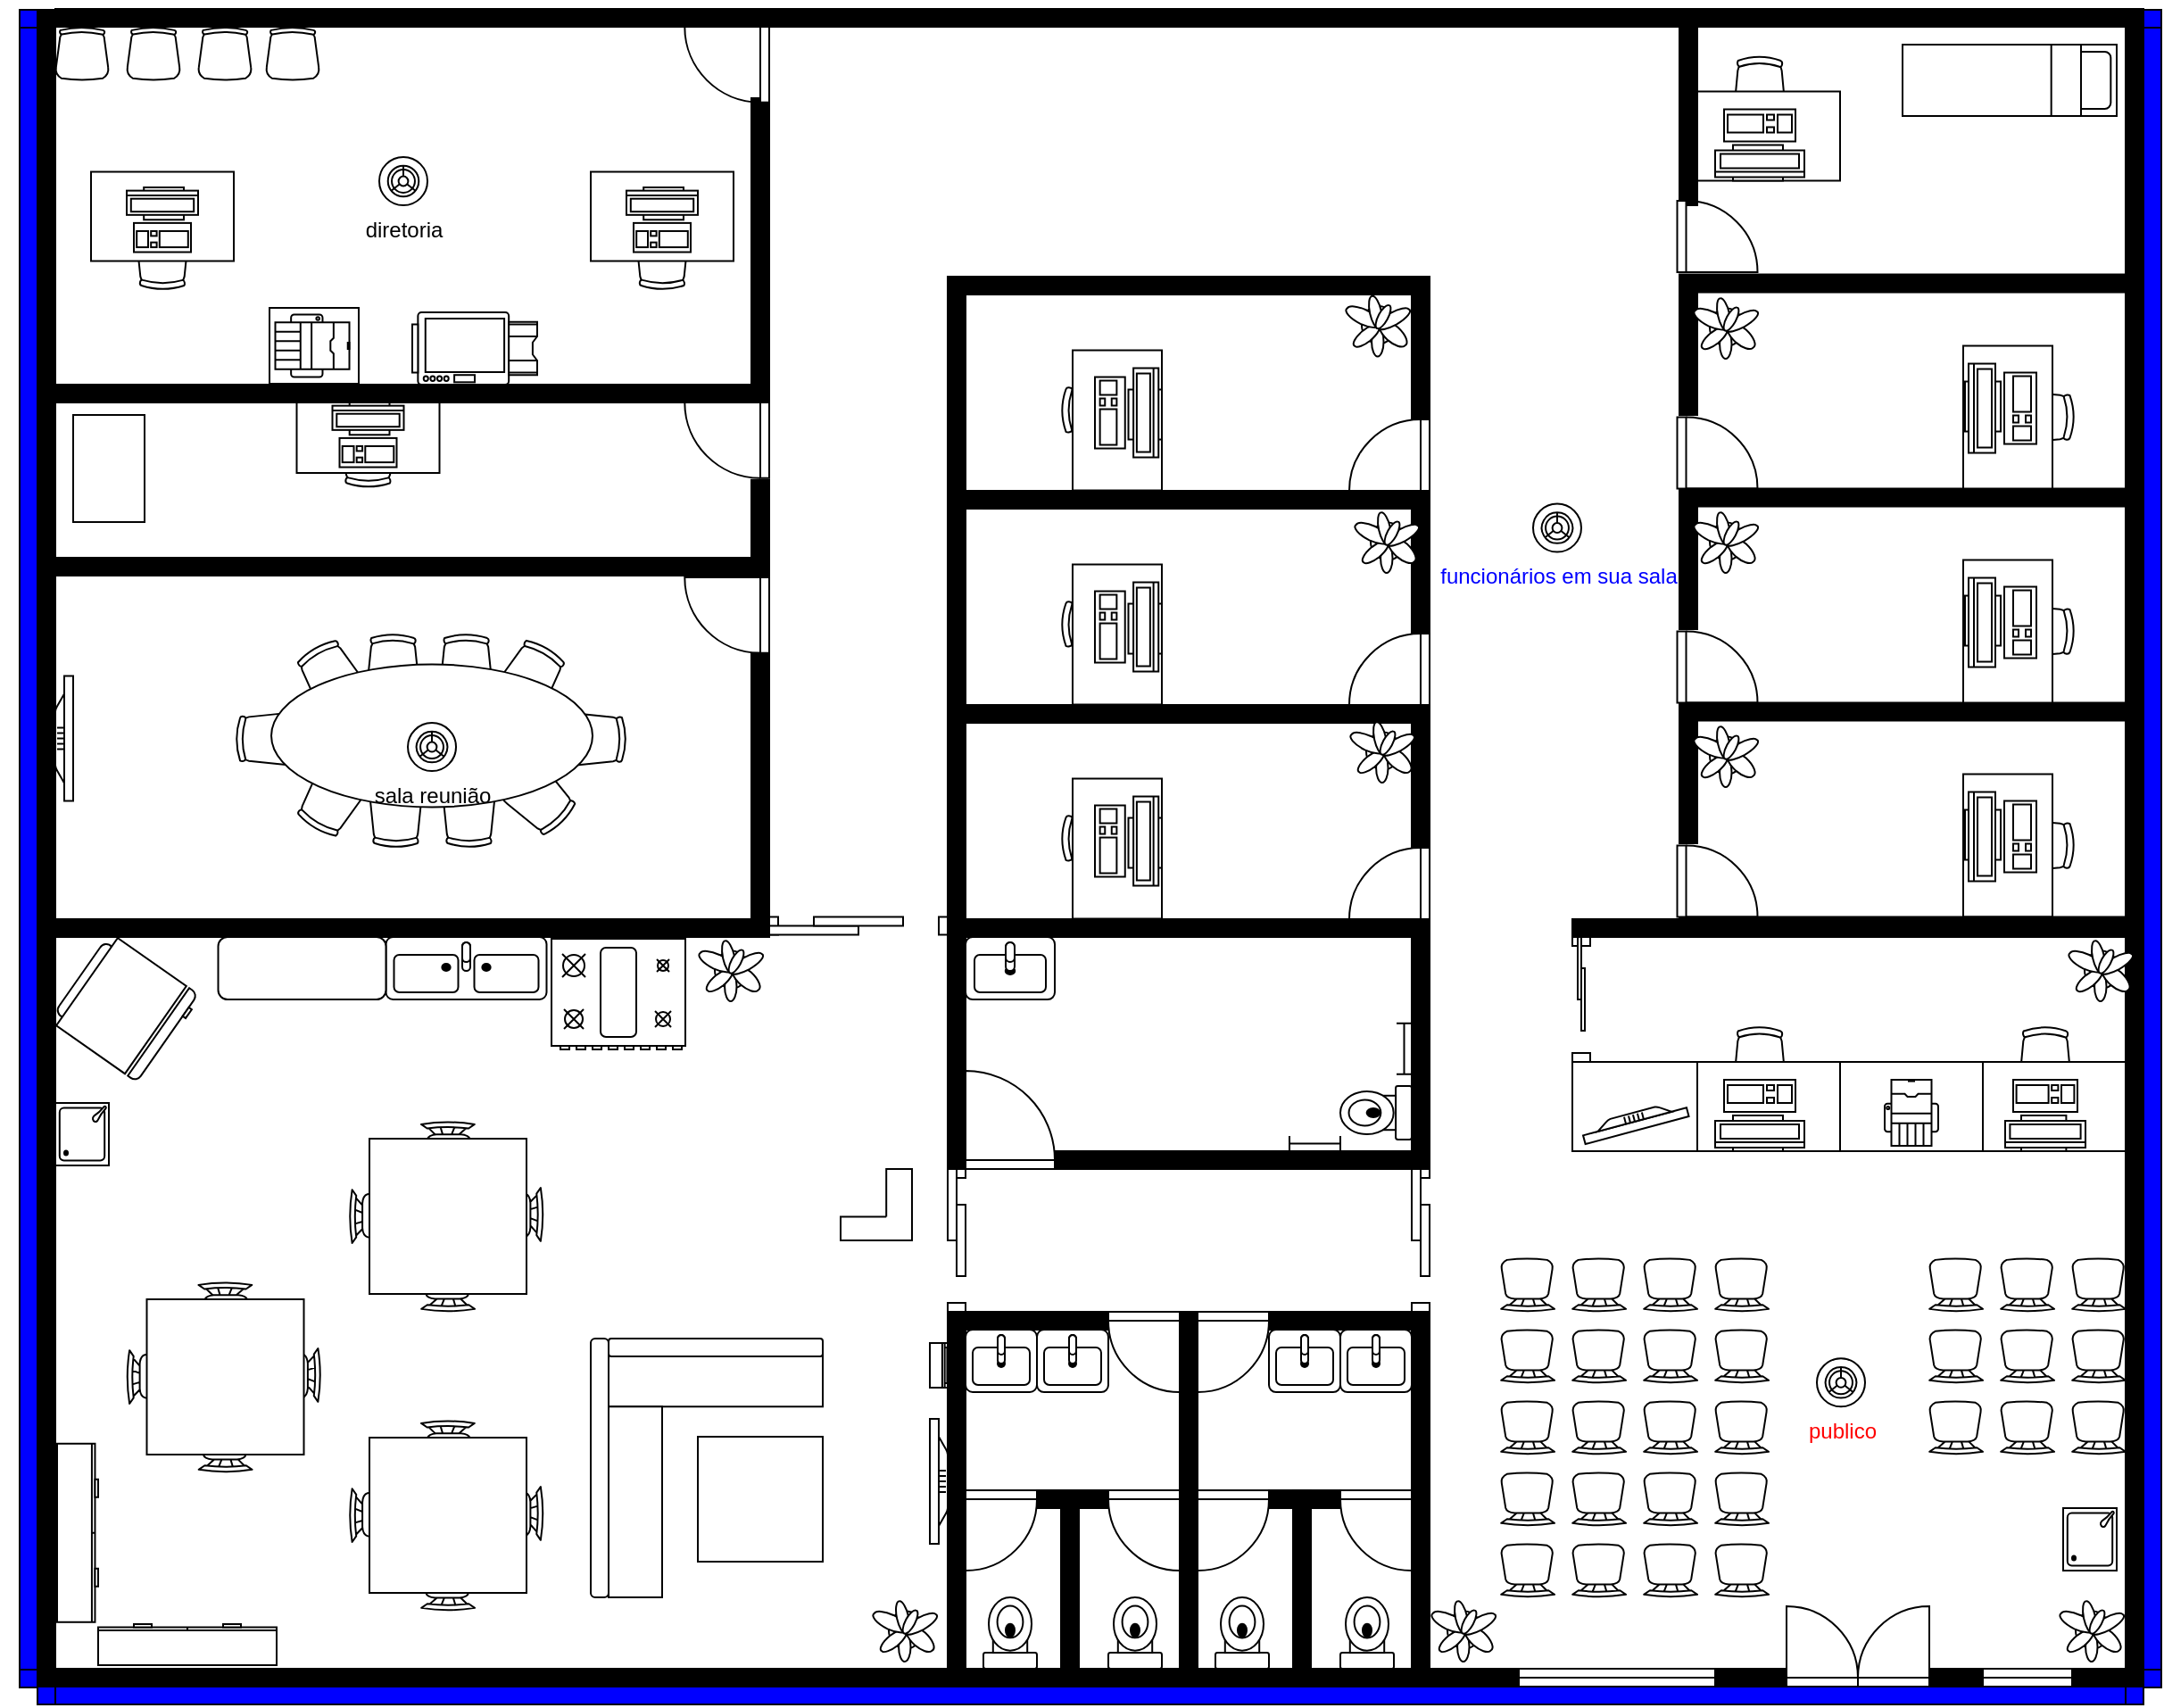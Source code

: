 <mxfile version="26.0.15">
  <diagram name="Página-1" id="Ntkk8Oz_kqFiKhKGawdp">
    <mxGraphModel dx="-123" dy="368" grid="1" gridSize="10" guides="1" tooltips="1" connect="1" arrows="1" fold="1" page="1" pageScale="1" pageWidth="827" pageHeight="1169" math="0" shadow="0">
      <root>
        <mxCell id="0" />
        <mxCell id="1" parent="0" />
        <mxCell id="1lwdbLDY7Z9zcLzLhgMA-1" value="" style="verticalLabelPosition=bottom;html=1;verticalAlign=top;align=center;shape=mxgraph.floorplan.doorDouble;aspect=fixed;direction=west;" vertex="1" parent="1">
          <mxGeometry x="2250" y="1087.51" width="80" height="42.5" as="geometry" />
        </mxCell>
        <mxCell id="1lwdbLDY7Z9zcLzLhgMA-2" value="" style="verticalLabelPosition=bottom;html=1;verticalAlign=top;align=center;shape=mxgraph.floorplan.chair;direction=west;" vertex="1" parent="1">
          <mxGeometry x="2130" y="1050" width="30" height="30" as="geometry" />
        </mxCell>
        <mxCell id="1lwdbLDY7Z9zcLzLhgMA-3" value="" style="verticalLabelPosition=bottom;html=1;verticalAlign=top;align=center;shape=mxgraph.floorplan.chair;direction=west;" vertex="1" parent="1">
          <mxGeometry x="2170" y="1050" width="30" height="30" as="geometry" />
        </mxCell>
        <mxCell id="1lwdbLDY7Z9zcLzLhgMA-4" value="" style="verticalLabelPosition=bottom;html=1;verticalAlign=top;align=center;shape=mxgraph.floorplan.chair;direction=west;" vertex="1" parent="1">
          <mxGeometry x="2210" y="1050" width="30" height="30" as="geometry" />
        </mxCell>
        <mxCell id="1lwdbLDY7Z9zcLzLhgMA-5" value="" style="verticalLabelPosition=bottom;html=1;verticalAlign=top;align=center;shape=mxgraph.floorplan.chair;direction=west;" vertex="1" parent="1">
          <mxGeometry x="2090" y="1050" width="30" height="30" as="geometry" />
        </mxCell>
        <mxCell id="1lwdbLDY7Z9zcLzLhgMA-6" value="" style="verticalLabelPosition=bottom;html=1;verticalAlign=top;align=center;shape=mxgraph.floorplan.chair;direction=west;" vertex="1" parent="1">
          <mxGeometry x="2130" y="1010" width="30" height="30" as="geometry" />
        </mxCell>
        <mxCell id="1lwdbLDY7Z9zcLzLhgMA-7" value="" style="verticalLabelPosition=bottom;html=1;verticalAlign=top;align=center;shape=mxgraph.floorplan.chair;direction=west;" vertex="1" parent="1">
          <mxGeometry x="2170" y="1010" width="30" height="30" as="geometry" />
        </mxCell>
        <mxCell id="1lwdbLDY7Z9zcLzLhgMA-8" value="" style="verticalLabelPosition=bottom;html=1;verticalAlign=top;align=center;shape=mxgraph.floorplan.chair;direction=west;" vertex="1" parent="1">
          <mxGeometry x="2210" y="1010" width="30" height="30" as="geometry" />
        </mxCell>
        <mxCell id="1lwdbLDY7Z9zcLzLhgMA-9" value="" style="verticalLabelPosition=bottom;html=1;verticalAlign=top;align=center;shape=mxgraph.floorplan.chair;direction=west;" vertex="1" parent="1">
          <mxGeometry x="2090" y="1010" width="30" height="30" as="geometry" />
        </mxCell>
        <mxCell id="1lwdbLDY7Z9zcLzLhgMA-10" value="" style="verticalLabelPosition=bottom;html=1;verticalAlign=top;align=center;shape=mxgraph.floorplan.chair;direction=west;" vertex="1" parent="1">
          <mxGeometry x="2130" y="970" width="30" height="30" as="geometry" />
        </mxCell>
        <mxCell id="1lwdbLDY7Z9zcLzLhgMA-11" value="" style="verticalLabelPosition=bottom;html=1;verticalAlign=top;align=center;shape=mxgraph.floorplan.chair;direction=west;" vertex="1" parent="1">
          <mxGeometry x="2170" y="970" width="30" height="30" as="geometry" />
        </mxCell>
        <mxCell id="1lwdbLDY7Z9zcLzLhgMA-12" value="" style="verticalLabelPosition=bottom;html=1;verticalAlign=top;align=center;shape=mxgraph.floorplan.chair;direction=west;" vertex="1" parent="1">
          <mxGeometry x="2210" y="970" width="30" height="30" as="geometry" />
        </mxCell>
        <mxCell id="1lwdbLDY7Z9zcLzLhgMA-13" value="" style="verticalLabelPosition=bottom;html=1;verticalAlign=top;align=center;shape=mxgraph.floorplan.chair;direction=west;" vertex="1" parent="1">
          <mxGeometry x="2090" y="970" width="30" height="30" as="geometry" />
        </mxCell>
        <mxCell id="1lwdbLDY7Z9zcLzLhgMA-14" value="" style="verticalLabelPosition=bottom;html=1;verticalAlign=top;align=center;shape=mxgraph.floorplan.chair;direction=west;" vertex="1" parent="1">
          <mxGeometry x="2130" y="930" width="30" height="30" as="geometry" />
        </mxCell>
        <mxCell id="1lwdbLDY7Z9zcLzLhgMA-15" value="" style="verticalLabelPosition=bottom;html=1;verticalAlign=top;align=center;shape=mxgraph.floorplan.chair;direction=west;" vertex="1" parent="1">
          <mxGeometry x="2170" y="930" width="30" height="30" as="geometry" />
        </mxCell>
        <mxCell id="1lwdbLDY7Z9zcLzLhgMA-16" value="" style="verticalLabelPosition=bottom;html=1;verticalAlign=top;align=center;shape=mxgraph.floorplan.chair;direction=west;" vertex="1" parent="1">
          <mxGeometry x="2210" y="930" width="30" height="30" as="geometry" />
        </mxCell>
        <mxCell id="1lwdbLDY7Z9zcLzLhgMA-17" value="" style="verticalLabelPosition=bottom;html=1;verticalAlign=top;align=center;shape=mxgraph.floorplan.chair;direction=west;" vertex="1" parent="1">
          <mxGeometry x="2090" y="930" width="30" height="30" as="geometry" />
        </mxCell>
        <mxCell id="1lwdbLDY7Z9zcLzLhgMA-18" value="" style="verticalLabelPosition=bottom;html=1;verticalAlign=top;align=center;shape=mxgraph.floorplan.chair;direction=west;" vertex="1" parent="1">
          <mxGeometry x="2330" y="970" width="30" height="30" as="geometry" />
        </mxCell>
        <mxCell id="1lwdbLDY7Z9zcLzLhgMA-19" value="" style="verticalLabelPosition=bottom;html=1;verticalAlign=top;align=center;shape=mxgraph.floorplan.chair;direction=west;" vertex="1" parent="1">
          <mxGeometry x="2370" y="970" width="30" height="30" as="geometry" />
        </mxCell>
        <mxCell id="1lwdbLDY7Z9zcLzLhgMA-20" value="" style="verticalLabelPosition=bottom;html=1;verticalAlign=top;align=center;shape=mxgraph.floorplan.chair;direction=west;" vertex="1" parent="1">
          <mxGeometry x="2410" y="970" width="30" height="30" as="geometry" />
        </mxCell>
        <mxCell id="1lwdbLDY7Z9zcLzLhgMA-21" value="" style="verticalLabelPosition=bottom;html=1;verticalAlign=top;align=center;shape=mxgraph.floorplan.chair;direction=west;" vertex="1" parent="1">
          <mxGeometry x="2330" y="930" width="30" height="30" as="geometry" />
        </mxCell>
        <mxCell id="1lwdbLDY7Z9zcLzLhgMA-22" value="" style="verticalLabelPosition=bottom;html=1;verticalAlign=top;align=center;shape=mxgraph.floorplan.chair;direction=west;" vertex="1" parent="1">
          <mxGeometry x="2370" y="930" width="30" height="30" as="geometry" />
        </mxCell>
        <mxCell id="1lwdbLDY7Z9zcLzLhgMA-23" value="" style="verticalLabelPosition=bottom;html=1;verticalAlign=top;align=center;shape=mxgraph.floorplan.chair;direction=west;" vertex="1" parent="1">
          <mxGeometry x="2410" y="930" width="30" height="30" as="geometry" />
        </mxCell>
        <mxCell id="1lwdbLDY7Z9zcLzLhgMA-24" value="" style="verticalLabelPosition=bottom;html=1;verticalAlign=top;align=center;shape=mxgraph.floorplan.office_chair;shadow=0;" vertex="1" parent="1">
          <mxGeometry x="2380" y="760" width="30" height="43" as="geometry" />
        </mxCell>
        <mxCell id="1lwdbLDY7Z9zcLzLhgMA-25" value="" style="shape=rect;shadow=0;html=1;" vertex="1" parent="1">
          <mxGeometry x="2360" y="780" width="80" height="50" as="geometry" />
        </mxCell>
        <mxCell id="1lwdbLDY7Z9zcLzLhgMA-26" value="" style="verticalLabelPosition=bottom;html=1;verticalAlign=top;align=center;shape=mxgraph.floorplan.workstation;shadow=0;flipV=1;" vertex="1" parent="1">
          <mxGeometry x="2372.5" y="790" width="45" height="40" as="geometry" />
        </mxCell>
        <mxCell id="1lwdbLDY7Z9zcLzLhgMA-27" value="" style="shape=rect;shadow=0;html=1;" vertex="1" parent="1">
          <mxGeometry x="2280" y="780" width="80" height="50" as="geometry" />
        </mxCell>
        <mxCell id="1lwdbLDY7Z9zcLzLhgMA-28" value="" style="verticalLabelPosition=bottom;html=1;verticalAlign=top;align=center;shape=mxgraph.floorplan.office_chair;shadow=0;" vertex="1" parent="1">
          <mxGeometry x="2220" y="760" width="30" height="43" as="geometry" />
        </mxCell>
        <mxCell id="1lwdbLDY7Z9zcLzLhgMA-29" value="" style="shape=rect;shadow=0;html=1;" vertex="1" parent="1">
          <mxGeometry x="2200" y="780" width="80" height="50" as="geometry" />
        </mxCell>
        <mxCell id="1lwdbLDY7Z9zcLzLhgMA-30" value="" style="verticalLabelPosition=bottom;html=1;verticalAlign=top;align=center;shape=mxgraph.floorplan.workstation;shadow=0;flipV=1;" vertex="1" parent="1">
          <mxGeometry x="2210" y="790" width="50" height="40" as="geometry" />
        </mxCell>
        <mxCell id="1lwdbLDY7Z9zcLzLhgMA-31" value="" style="shape=rect;shadow=0;html=1;" vertex="1" parent="1">
          <mxGeometry x="2130" y="780" width="70" height="50" as="geometry" />
        </mxCell>
        <mxCell id="1lwdbLDY7Z9zcLzLhgMA-32" value="" style="verticalLabelPosition=bottom;html=1;verticalAlign=top;align=center;shape=mxgraph.floorplan.doorSlidingGlass;dx=0.25;direction=south;" vertex="1" parent="1">
          <mxGeometry x="2130" y="710" width="10" height="70" as="geometry" />
        </mxCell>
        <mxCell id="1lwdbLDY7Z9zcLzLhgMA-33" value="" style="verticalLabelPosition=bottom;html=1;verticalAlign=top;align=center;shape=mxgraph.floorplan.wall;fillColor=strokeColor;direction=south;" vertex="1" parent="1">
          <mxGeometry x="2440" y="340" width="10" height="790" as="geometry" />
        </mxCell>
        <mxCell id="1lwdbLDY7Z9zcLzLhgMA-34" value="" style="verticalLabelPosition=bottom;html=1;verticalAlign=top;align=center;shape=mxgraph.floorplan.wall;fillColor=strokeColor;" vertex="1" parent="1">
          <mxGeometry x="2330" y="1120" width="30" height="10" as="geometry" />
        </mxCell>
        <mxCell id="1lwdbLDY7Z9zcLzLhgMA-35" value="" style="verticalLabelPosition=bottom;html=1;verticalAlign=top;align=center;shape=mxgraph.floorplan.wall;fillColor=strokeColor;" vertex="1" parent="1">
          <mxGeometry x="2130" y="700" width="315" height="10" as="geometry" />
        </mxCell>
        <mxCell id="1lwdbLDY7Z9zcLzLhgMA-36" value="" style="verticalLabelPosition=bottom;html=1;verticalAlign=top;align=center;shape=mxgraph.floorplan.wall;fillColor=strokeColor;direction=south;" vertex="1" parent="1">
          <mxGeometry x="2440" y="578.75" width="10" height="120" as="geometry" />
        </mxCell>
        <mxCell id="1lwdbLDY7Z9zcLzLhgMA-37" value="" style="verticalLabelPosition=bottom;html=1;verticalAlign=top;align=center;shape=mxgraph.floorplan.wall;fillColor=strokeColor;direction=west;" vertex="1" parent="1">
          <mxGeometry x="2040" y="1120" width="60" height="10" as="geometry" />
        </mxCell>
        <mxCell id="1lwdbLDY7Z9zcLzLhgMA-38" value="" style="verticalLabelPosition=bottom;html=1;verticalAlign=top;align=center;shape=mxgraph.floorplan.wall;fillColor=strokeColor;direction=north;" vertex="1" parent="1">
          <mxGeometry x="2040" y="920.01" width="10" height="200" as="geometry" />
        </mxCell>
        <mxCell id="1lwdbLDY7Z9zcLzLhgMA-39" value="" style="verticalLabelPosition=bottom;html=1;verticalAlign=top;align=center;shape=mxgraph.floorplan.doorBypass;dx=0.25;direction=south;" vertex="1" parent="1">
          <mxGeometry x="2040" y="840" width="10" height="80" as="geometry" />
        </mxCell>
        <mxCell id="1lwdbLDY7Z9zcLzLhgMA-40" value="" style="verticalLabelPosition=bottom;html=1;verticalAlign=top;align=center;shape=mxgraph.floorplan.wall;fillColor=strokeColor;" vertex="1" parent="1">
          <mxGeometry x="1960" y="920.01" width="80" height="10" as="geometry" />
        </mxCell>
        <mxCell id="1lwdbLDY7Z9zcLzLhgMA-41" value="" style="verticalLabelPosition=bottom;html=1;verticalAlign=top;align=center;shape=mxgraph.floorplan.toilet;direction=west;" vertex="1" parent="1">
          <mxGeometry x="2000" y="1080.01" width="30" height="40" as="geometry" />
        </mxCell>
        <mxCell id="1lwdbLDY7Z9zcLzLhgMA-42" value="" style="verticalLabelPosition=bottom;html=1;verticalAlign=top;align=center;shape=mxgraph.floorplan.toilet;direction=west;" vertex="1" parent="1">
          <mxGeometry x="1930" y="1080.01" width="30" height="40" as="geometry" />
        </mxCell>
        <mxCell id="1lwdbLDY7Z9zcLzLhgMA-43" value="" style="verticalLabelPosition=bottom;html=1;verticalAlign=top;align=center;shape=mxgraph.floorplan.wall;fillColor=strokeColor;direction=south;" vertex="1" parent="1">
          <mxGeometry x="1973.5" y="1020.01" width="10" height="100" as="geometry" />
        </mxCell>
        <mxCell id="1lwdbLDY7Z9zcLzLhgMA-44" value="" style="verticalLabelPosition=bottom;html=1;verticalAlign=top;align=center;shape=mxgraph.floorplan.doorRight;aspect=fixed;" vertex="1" parent="1">
          <mxGeometry x="2000" y="1020.01" width="40" height="42.51" as="geometry" />
        </mxCell>
        <mxCell id="1lwdbLDY7Z9zcLzLhgMA-45" value="" style="verticalLabelPosition=bottom;html=1;verticalAlign=top;align=center;shape=mxgraph.floorplan.doorLeft;aspect=fixed;" vertex="1" parent="1">
          <mxGeometry x="1920" y="1020.02" width="40" height="42.5" as="geometry" />
        </mxCell>
        <mxCell id="1lwdbLDY7Z9zcLzLhgMA-46" value="" style="verticalLabelPosition=bottom;html=1;verticalAlign=top;align=center;shape=mxgraph.floorplan.wall;fillColor=strokeColor;direction=south;" vertex="1" parent="1">
          <mxGeometry x="1910" y="920.01" width="10" height="200.01" as="geometry" />
        </mxCell>
        <mxCell id="1lwdbLDY7Z9zcLzLhgMA-47" value="" style="verticalLabelPosition=bottom;html=1;verticalAlign=top;align=center;shape=mxgraph.floorplan.sink_22;" vertex="1" parent="1">
          <mxGeometry x="1960" y="930.01" width="40" height="35" as="geometry" />
        </mxCell>
        <mxCell id="1lwdbLDY7Z9zcLzLhgMA-48" value="" style="verticalLabelPosition=bottom;html=1;verticalAlign=top;align=center;shape=mxgraph.floorplan.sink_22;" vertex="1" parent="1">
          <mxGeometry x="2000" y="930.01" width="40" height="35" as="geometry" />
        </mxCell>
        <mxCell id="1lwdbLDY7Z9zcLzLhgMA-49" value="" style="verticalLabelPosition=bottom;html=1;verticalAlign=top;align=center;shape=mxgraph.floorplan.doorLeft;aspect=fixed;" vertex="1" parent="1">
          <mxGeometry x="1920" y="920.01" width="40" height="42.5" as="geometry" />
        </mxCell>
        <mxCell id="1lwdbLDY7Z9zcLzLhgMA-50" value="" style="verticalLabelPosition=bottom;html=1;verticalAlign=top;align=center;shape=mxgraph.floorplan.wall;fillColor=strokeColor;" vertex="1" parent="1">
          <mxGeometry x="1960" y="1020.01" width="40" height="10" as="geometry" />
        </mxCell>
        <mxCell id="1lwdbLDY7Z9zcLzLhgMA-51" value="" style="verticalLabelPosition=bottom;html=1;verticalAlign=top;align=center;shape=mxgraph.floorplan.wall;fillColor=strokeColor;" vertex="1" parent="1">
          <mxGeometry x="1910" y="1120.01" width="130" height="10" as="geometry" />
        </mxCell>
        <mxCell id="1lwdbLDY7Z9zcLzLhgMA-52" value="" style="verticalLabelPosition=bottom;html=1;verticalAlign=top;align=center;shape=mxgraph.floorplan.toilet;direction=west;" vertex="1" parent="1">
          <mxGeometry x="1870" y="1080" width="30" height="40" as="geometry" />
        </mxCell>
        <mxCell id="1lwdbLDY7Z9zcLzLhgMA-53" value="" style="verticalLabelPosition=bottom;html=1;verticalAlign=top;align=center;shape=mxgraph.floorplan.toilet;direction=west;" vertex="1" parent="1">
          <mxGeometry x="1800" y="1080" width="30" height="40" as="geometry" />
        </mxCell>
        <mxCell id="1lwdbLDY7Z9zcLzLhgMA-54" value="" style="verticalLabelPosition=bottom;html=1;verticalAlign=top;align=center;shape=mxgraph.floorplan.wall;fillColor=strokeColor;direction=south;" vertex="1" parent="1">
          <mxGeometry x="1843.5" y="1020" width="10" height="100" as="geometry" />
        </mxCell>
        <mxCell id="1lwdbLDY7Z9zcLzLhgMA-55" value="" style="verticalLabelPosition=bottom;html=1;verticalAlign=top;align=center;shape=mxgraph.floorplan.doorRight;aspect=fixed;" vertex="1" parent="1">
          <mxGeometry x="1870" y="1020" width="40" height="42.51" as="geometry" />
        </mxCell>
        <mxCell id="1lwdbLDY7Z9zcLzLhgMA-56" value="" style="verticalLabelPosition=bottom;html=1;verticalAlign=top;align=center;shape=mxgraph.floorplan.doorLeft;aspect=fixed;" vertex="1" parent="1">
          <mxGeometry x="1790" y="1020.01" width="40" height="42.5" as="geometry" />
        </mxCell>
        <mxCell id="1lwdbLDY7Z9zcLzLhgMA-57" value="" style="verticalLabelPosition=bottom;html=1;verticalAlign=top;align=center;shape=mxgraph.floorplan.wall;fillColor=strokeColor;direction=south;" vertex="1" parent="1">
          <mxGeometry x="1780" y="920" width="10" height="200.01" as="geometry" />
        </mxCell>
        <mxCell id="1lwdbLDY7Z9zcLzLhgMA-58" value="" style="verticalLabelPosition=bottom;html=1;verticalAlign=top;align=center;shape=mxgraph.floorplan.sink_22;" vertex="1" parent="1">
          <mxGeometry x="1790" y="930" width="40" height="35" as="geometry" />
        </mxCell>
        <mxCell id="1lwdbLDY7Z9zcLzLhgMA-59" value="" style="verticalLabelPosition=bottom;html=1;verticalAlign=top;align=center;shape=mxgraph.floorplan.sink_22;" vertex="1" parent="1">
          <mxGeometry x="1830" y="930.01" width="40" height="35" as="geometry" />
        </mxCell>
        <mxCell id="1lwdbLDY7Z9zcLzLhgMA-60" value="" style="verticalLabelPosition=bottom;html=1;verticalAlign=top;align=center;shape=mxgraph.floorplan.wall;fillColor=strokeColor;" vertex="1" parent="1">
          <mxGeometry x="1830" y="1020" width="40" height="10" as="geometry" />
        </mxCell>
        <mxCell id="1lwdbLDY7Z9zcLzLhgMA-61" value="" style="verticalLabelPosition=bottom;html=1;verticalAlign=top;align=center;shape=mxgraph.floorplan.doorRight;aspect=fixed;" vertex="1" parent="1">
          <mxGeometry x="1870" y="920.01" width="40" height="42.51" as="geometry" />
        </mxCell>
        <mxCell id="1lwdbLDY7Z9zcLzLhgMA-62" value="" style="verticalLabelPosition=bottom;html=1;verticalAlign=top;align=center;shape=mxgraph.floorplan.wall;fillColor=strokeColor;" vertex="1" parent="1">
          <mxGeometry x="1790" y="920.01" width="80" height="10" as="geometry" />
        </mxCell>
        <mxCell id="1lwdbLDY7Z9zcLzLhgMA-63" value="" style="verticalLabelPosition=bottom;html=1;verticalAlign=top;align=center;shape=mxgraph.floorplan.wall;fillColor=strokeColor;" vertex="1" parent="1">
          <mxGeometry x="1280" y="1120" width="630" height="10" as="geometry" />
        </mxCell>
        <mxCell id="1lwdbLDY7Z9zcLzLhgMA-64" value="" style="verticalLabelPosition=bottom;html=1;verticalAlign=top;align=center;shape=mxgraph.floorplan.printer;direction=west;" vertex="1" parent="1">
          <mxGeometry x="2305" y="790" width="30" height="37" as="geometry" />
        </mxCell>
        <mxCell id="1lwdbLDY7Z9zcLzLhgMA-65" value="" style="verticalLabelPosition=bottom;html=1;verticalAlign=top;align=center;shape=mxgraph.floorplan.office_chair;shadow=0;rotation=90;" vertex="1" parent="1">
          <mxGeometry x="2375" y="637.25" width="30" height="43" as="geometry" />
        </mxCell>
        <mxCell id="1lwdbLDY7Z9zcLzLhgMA-66" value="" style="shape=rect;shadow=0;html=1;rotation=90;" vertex="1" parent="1">
          <mxGeometry x="2334" y="633.75" width="80" height="50" as="geometry" />
        </mxCell>
        <mxCell id="1lwdbLDY7Z9zcLzLhgMA-67" value="" style="verticalLabelPosition=bottom;html=1;verticalAlign=top;align=center;shape=mxgraph.floorplan.workstation;shadow=0;flipV=1;rotation=90;" vertex="1" parent="1">
          <mxGeometry x="2345" y="633.75" width="50" height="40" as="geometry" />
        </mxCell>
        <mxCell id="1lwdbLDY7Z9zcLzLhgMA-68" value="" style="verticalLabelPosition=bottom;html=1;verticalAlign=top;align=center;shape=mxgraph.floorplan.wall;fillColor=strokeColor;" vertex="1" parent="1">
          <mxGeometry x="2190" y="698.75" width="260" height="10" as="geometry" />
        </mxCell>
        <mxCell id="1lwdbLDY7Z9zcLzLhgMA-69" value="" style="verticalLabelPosition=bottom;html=1;verticalAlign=top;align=center;shape=mxgraph.floorplan.doorLeft;aspect=fixed;rotation=-90;" vertex="1" parent="1">
          <mxGeometry x="2190" y="657.5" width="40" height="42.5" as="geometry" />
        </mxCell>
        <mxCell id="1lwdbLDY7Z9zcLzLhgMA-70" value="" style="verticalLabelPosition=bottom;html=1;verticalAlign=top;align=center;shape=mxgraph.floorplan.wall;fillColor=strokeColor;direction=south;" vertex="1" parent="1">
          <mxGeometry x="2190" y="587.5" width="10" height="70" as="geometry" />
        </mxCell>
        <mxCell id="1lwdbLDY7Z9zcLzLhgMA-71" value="" style="verticalLabelPosition=bottom;html=1;verticalAlign=top;align=center;shape=mxgraph.floorplan.wall;fillColor=strokeColor;" vertex="1" parent="1">
          <mxGeometry x="2190" y="578.75" width="250" height="10" as="geometry" />
        </mxCell>
        <mxCell id="1lwdbLDY7Z9zcLzLhgMA-72" value="" style="verticalLabelPosition=bottom;html=1;verticalAlign=top;align=center;shape=mxgraph.floorplan.wall;fillColor=strokeColor;" vertex="1" parent="1">
          <mxGeometry x="1790" y="700.01" width="260" height="10" as="geometry" />
        </mxCell>
        <mxCell id="1lwdbLDY7Z9zcLzLhgMA-73" value="" style="verticalLabelPosition=bottom;html=1;verticalAlign=top;align=center;shape=mxgraph.floorplan.wall;fillColor=strokeColor;" vertex="1" parent="1">
          <mxGeometry x="1800" y="580.01" width="250" height="10" as="geometry" />
        </mxCell>
        <mxCell id="1lwdbLDY7Z9zcLzLhgMA-74" value="" style="verticalLabelPosition=bottom;html=1;verticalAlign=top;align=center;shape=mxgraph.floorplan.doorRight;aspect=fixed;direction=south;" vertex="1" parent="1">
          <mxGeometry x="2007.495" y="660.005" width="42.51" height="40" as="geometry" />
        </mxCell>
        <mxCell id="1lwdbLDY7Z9zcLzLhgMA-75" value="" style="verticalLabelPosition=bottom;html=1;verticalAlign=top;align=center;shape=mxgraph.floorplan.wall;fillColor=strokeColor;direction=south;" vertex="1" parent="1">
          <mxGeometry x="2040" y="590.01" width="10" height="70" as="geometry" />
        </mxCell>
        <mxCell id="1lwdbLDY7Z9zcLzLhgMA-76" value="" style="verticalLabelPosition=bottom;html=1;verticalAlign=top;align=center;shape=mxgraph.floorplan.wall;fillColor=strokeColor;direction=south;" vertex="1" parent="1">
          <mxGeometry x="1250" y="190.51" width="50" height="939.49" as="geometry" />
        </mxCell>
        <mxCell id="1lwdbLDY7Z9zcLzLhgMA-77" value="" style="verticalLabelPosition=bottom;html=1;verticalAlign=top;align=center;shape=mxgraph.floorplan.office_chair;shadow=0;rotation=90;direction=west;" vertex="1" parent="1">
          <mxGeometry x="1850" y="633.26" width="30" height="43" as="geometry" />
        </mxCell>
        <mxCell id="1lwdbLDY7Z9zcLzLhgMA-78" value="" style="rounded=0;whiteSpace=wrap;html=1;" vertex="1" parent="1">
          <mxGeometry x="1850" y="621.26" width="50" height="78.5" as="geometry" />
        </mxCell>
        <mxCell id="1lwdbLDY7Z9zcLzLhgMA-79" value="" style="verticalLabelPosition=bottom;html=1;verticalAlign=top;align=center;shape=mxgraph.floorplan.workstation;shadow=0;flipV=1;rotation=90;direction=west;" vertex="1" parent="1">
          <mxGeometry x="1856.25" y="637.51" width="50" height="37.5" as="geometry" />
        </mxCell>
        <mxCell id="1lwdbLDY7Z9zcLzLhgMA-80" value="" style="verticalLabelPosition=bottom;html=1;verticalAlign=top;align=center;shape=mxgraph.floorplan.wall;fillColor=strokeColor;direction=south;" vertex="1" parent="1">
          <mxGeometry x="2440" y="458.76" width="10" height="120" as="geometry" />
        </mxCell>
        <mxCell id="1lwdbLDY7Z9zcLzLhgMA-81" value="" style="verticalLabelPosition=bottom;html=1;verticalAlign=top;align=center;shape=mxgraph.floorplan.office_chair;shadow=0;rotation=90;" vertex="1" parent="1">
          <mxGeometry x="2375" y="517.26" width="30" height="43" as="geometry" />
        </mxCell>
        <mxCell id="1lwdbLDY7Z9zcLzLhgMA-82" value="" style="shape=rect;shadow=0;html=1;rotation=90;" vertex="1" parent="1">
          <mxGeometry x="2334" y="513.76" width="80" height="50" as="geometry" />
        </mxCell>
        <mxCell id="1lwdbLDY7Z9zcLzLhgMA-83" value="" style="verticalLabelPosition=bottom;html=1;verticalAlign=top;align=center;shape=mxgraph.floorplan.workstation;shadow=0;flipV=1;rotation=90;" vertex="1" parent="1">
          <mxGeometry x="2345" y="513.76" width="50" height="40" as="geometry" />
        </mxCell>
        <mxCell id="1lwdbLDY7Z9zcLzLhgMA-84" value="" style="verticalLabelPosition=bottom;html=1;verticalAlign=top;align=center;shape=mxgraph.floorplan.doorLeft;aspect=fixed;rotation=-90;" vertex="1" parent="1">
          <mxGeometry x="2190" y="537.51" width="40" height="42.5" as="geometry" />
        </mxCell>
        <mxCell id="1lwdbLDY7Z9zcLzLhgMA-85" value="" style="verticalLabelPosition=bottom;html=1;verticalAlign=top;align=center;shape=mxgraph.floorplan.wall;fillColor=strokeColor;direction=south;" vertex="1" parent="1">
          <mxGeometry x="2190" y="467.51" width="10" height="70" as="geometry" />
        </mxCell>
        <mxCell id="1lwdbLDY7Z9zcLzLhgMA-86" value="" style="verticalLabelPosition=bottom;html=1;verticalAlign=top;align=center;shape=mxgraph.floorplan.wall;fillColor=strokeColor;" vertex="1" parent="1">
          <mxGeometry x="2190" y="458.76" width="250" height="10" as="geometry" />
        </mxCell>
        <mxCell id="1lwdbLDY7Z9zcLzLhgMA-87" value="" style="verticalLabelPosition=bottom;html=1;verticalAlign=top;align=center;shape=mxgraph.floorplan.wall;fillColor=strokeColor;direction=south;" vertex="1" parent="1">
          <mxGeometry x="2440" y="338.76" width="10" height="120" as="geometry" />
        </mxCell>
        <mxCell id="1lwdbLDY7Z9zcLzLhgMA-88" value="" style="verticalLabelPosition=bottom;html=1;verticalAlign=top;align=center;shape=mxgraph.floorplan.office_chair;shadow=0;rotation=90;" vertex="1" parent="1">
          <mxGeometry x="2375" y="397.26" width="30" height="43" as="geometry" />
        </mxCell>
        <mxCell id="1lwdbLDY7Z9zcLzLhgMA-89" value="" style="shape=rect;shadow=0;html=1;rotation=90;" vertex="1" parent="1">
          <mxGeometry x="2334" y="393.76" width="80" height="50" as="geometry" />
        </mxCell>
        <mxCell id="1lwdbLDY7Z9zcLzLhgMA-90" value="" style="verticalLabelPosition=bottom;html=1;verticalAlign=top;align=center;shape=mxgraph.floorplan.workstation;shadow=0;flipV=1;rotation=90;" vertex="1" parent="1">
          <mxGeometry x="2345" y="393.76" width="50" height="40" as="geometry" />
        </mxCell>
        <mxCell id="1lwdbLDY7Z9zcLzLhgMA-91" value="" style="verticalLabelPosition=bottom;html=1;verticalAlign=top;align=center;shape=mxgraph.floorplan.doorLeft;aspect=fixed;rotation=-90;" vertex="1" parent="1">
          <mxGeometry x="2190" y="417.51" width="40" height="42.5" as="geometry" />
        </mxCell>
        <mxCell id="1lwdbLDY7Z9zcLzLhgMA-92" value="" style="verticalLabelPosition=bottom;html=1;verticalAlign=top;align=center;shape=mxgraph.floorplan.wall;fillColor=strokeColor;direction=south;" vertex="1" parent="1">
          <mxGeometry x="2190" y="347.51" width="10" height="70" as="geometry" />
        </mxCell>
        <mxCell id="1lwdbLDY7Z9zcLzLhgMA-93" value="" style="verticalLabelPosition=bottom;html=1;verticalAlign=top;align=center;shape=mxgraph.floorplan.wall;fillColor=strokeColor;" vertex="1" parent="1">
          <mxGeometry x="2190" y="338.76" width="250" height="10" as="geometry" />
        </mxCell>
        <mxCell id="1lwdbLDY7Z9zcLzLhgMA-94" value="" style="verticalLabelPosition=bottom;html=1;verticalAlign=top;align=center;shape=mxgraph.floorplan.wall;fillColor=strokeColor;" vertex="1" parent="1">
          <mxGeometry x="1790" y="580.01" width="259.99" height="10" as="geometry" />
        </mxCell>
        <mxCell id="1lwdbLDY7Z9zcLzLhgMA-95" value="" style="verticalLabelPosition=bottom;html=1;verticalAlign=top;align=center;shape=mxgraph.floorplan.wall;fillColor=strokeColor;" vertex="1" parent="1">
          <mxGeometry x="1799.99" y="460.01" width="250" height="10" as="geometry" />
        </mxCell>
        <mxCell id="1lwdbLDY7Z9zcLzLhgMA-96" value="" style="verticalLabelPosition=bottom;html=1;verticalAlign=top;align=center;shape=mxgraph.floorplan.doorRight;aspect=fixed;direction=south;" vertex="1" parent="1">
          <mxGeometry x="2007.485" y="540.005" width="42.51" height="40" as="geometry" />
        </mxCell>
        <mxCell id="1lwdbLDY7Z9zcLzLhgMA-97" value="" style="verticalLabelPosition=bottom;html=1;verticalAlign=top;align=center;shape=mxgraph.floorplan.wall;fillColor=strokeColor;direction=south;" vertex="1" parent="1">
          <mxGeometry x="2039.99" y="470.01" width="10" height="70" as="geometry" />
        </mxCell>
        <mxCell id="1lwdbLDY7Z9zcLzLhgMA-98" value="" style="verticalLabelPosition=bottom;html=1;verticalAlign=top;align=center;shape=mxgraph.floorplan.office_chair;shadow=0;rotation=90;direction=west;" vertex="1" parent="1">
          <mxGeometry x="1849.99" y="513.26" width="30" height="43" as="geometry" />
        </mxCell>
        <mxCell id="1lwdbLDY7Z9zcLzLhgMA-99" value="" style="rounded=0;whiteSpace=wrap;html=1;" vertex="1" parent="1">
          <mxGeometry x="1849.99" y="501.26" width="50" height="78.5" as="geometry" />
        </mxCell>
        <mxCell id="1lwdbLDY7Z9zcLzLhgMA-100" value="" style="verticalLabelPosition=bottom;html=1;verticalAlign=top;align=center;shape=mxgraph.floorplan.workstation;shadow=0;flipV=1;rotation=90;direction=west;" vertex="1" parent="1">
          <mxGeometry x="1856.24" y="517.51" width="50" height="37.5" as="geometry" />
        </mxCell>
        <mxCell id="1lwdbLDY7Z9zcLzLhgMA-101" value="" style="verticalLabelPosition=bottom;html=1;verticalAlign=top;align=center;shape=mxgraph.floorplan.wall;fillColor=strokeColor;" vertex="1" parent="1">
          <mxGeometry x="1790" y="460.01" width="260" height="10" as="geometry" />
        </mxCell>
        <mxCell id="1lwdbLDY7Z9zcLzLhgMA-102" value="" style="verticalLabelPosition=bottom;html=1;verticalAlign=top;align=center;shape=mxgraph.floorplan.wall;fillColor=strokeColor;" vertex="1" parent="1">
          <mxGeometry x="1790" y="340.01" width="260" height="10" as="geometry" />
        </mxCell>
        <mxCell id="1lwdbLDY7Z9zcLzLhgMA-103" value="" style="verticalLabelPosition=bottom;html=1;verticalAlign=top;align=center;shape=mxgraph.floorplan.doorRight;aspect=fixed;direction=south;" vertex="1" parent="1">
          <mxGeometry x="2007.495" y="420.005" width="42.51" height="40" as="geometry" />
        </mxCell>
        <mxCell id="1lwdbLDY7Z9zcLzLhgMA-104" value="" style="verticalLabelPosition=bottom;html=1;verticalAlign=top;align=center;shape=mxgraph.floorplan.wall;fillColor=strokeColor;direction=south;" vertex="1" parent="1">
          <mxGeometry x="2040" y="350.01" width="10" height="70" as="geometry" />
        </mxCell>
        <mxCell id="1lwdbLDY7Z9zcLzLhgMA-105" value="" style="verticalLabelPosition=bottom;html=1;verticalAlign=top;align=center;shape=mxgraph.floorplan.office_chair;shadow=0;rotation=90;direction=west;" vertex="1" parent="1">
          <mxGeometry x="1850" y="393.26" width="30" height="43" as="geometry" />
        </mxCell>
        <mxCell id="1lwdbLDY7Z9zcLzLhgMA-106" value="" style="rounded=0;whiteSpace=wrap;html=1;" vertex="1" parent="1">
          <mxGeometry x="1850" y="381.26" width="50" height="78.5" as="geometry" />
        </mxCell>
        <mxCell id="1lwdbLDY7Z9zcLzLhgMA-107" value="" style="verticalLabelPosition=bottom;html=1;verticalAlign=top;align=center;shape=mxgraph.floorplan.workstation;shadow=0;flipV=1;rotation=90;direction=west;" vertex="1" parent="1">
          <mxGeometry x="1856.25" y="397.51" width="50" height="37.5" as="geometry" />
        </mxCell>
        <mxCell id="1lwdbLDY7Z9zcLzLhgMA-108" value="" style="verticalLabelPosition=bottom;html=1;verticalAlign=top;align=center;shape=mxgraph.floorplan.wall;fillColor=strokeColor;" vertex="1" parent="1">
          <mxGeometry x="1840" y="830" width="210" height="10" as="geometry" />
        </mxCell>
        <mxCell id="1lwdbLDY7Z9zcLzLhgMA-109" value="" style="verticalLabelPosition=bottom;html=1;verticalAlign=top;align=center;shape=mxgraph.floorplan.wall;fillColor=strokeColor;direction=south;" vertex="1" parent="1">
          <mxGeometry x="2040" y="710" width="10" height="120" as="geometry" />
        </mxCell>
        <mxCell id="1lwdbLDY7Z9zcLzLhgMA-110" value="" style="verticalLabelPosition=bottom;html=1;verticalAlign=top;align=center;shape=mxgraph.floorplan.chair;direction=west;" vertex="1" parent="1">
          <mxGeometry x="2130" y="890.01" width="30" height="30" as="geometry" />
        </mxCell>
        <mxCell id="1lwdbLDY7Z9zcLzLhgMA-111" value="" style="verticalLabelPosition=bottom;html=1;verticalAlign=top;align=center;shape=mxgraph.floorplan.chair;direction=west;" vertex="1" parent="1">
          <mxGeometry x="2170" y="890.01" width="30" height="30" as="geometry" />
        </mxCell>
        <mxCell id="1lwdbLDY7Z9zcLzLhgMA-112" value="" style="verticalLabelPosition=bottom;html=1;verticalAlign=top;align=center;shape=mxgraph.floorplan.chair;direction=west;" vertex="1" parent="1">
          <mxGeometry x="2210" y="890.01" width="30" height="30" as="geometry" />
        </mxCell>
        <mxCell id="1lwdbLDY7Z9zcLzLhgMA-113" value="" style="verticalLabelPosition=bottom;html=1;verticalAlign=top;align=center;shape=mxgraph.floorplan.chair;direction=west;" vertex="1" parent="1">
          <mxGeometry x="2090" y="890.01" width="30" height="30" as="geometry" />
        </mxCell>
        <mxCell id="1lwdbLDY7Z9zcLzLhgMA-114" value="" style="verticalLabelPosition=bottom;html=1;verticalAlign=top;align=center;shape=mxgraph.floorplan.chair;direction=west;" vertex="1" parent="1">
          <mxGeometry x="2330" y="890.01" width="30" height="30" as="geometry" />
        </mxCell>
        <mxCell id="1lwdbLDY7Z9zcLzLhgMA-115" value="" style="verticalLabelPosition=bottom;html=1;verticalAlign=top;align=center;shape=mxgraph.floorplan.chair;direction=west;" vertex="1" parent="1">
          <mxGeometry x="2370" y="890.01" width="30" height="30" as="geometry" />
        </mxCell>
        <mxCell id="1lwdbLDY7Z9zcLzLhgMA-116" value="" style="verticalLabelPosition=bottom;html=1;verticalAlign=top;align=center;shape=mxgraph.floorplan.chair;direction=west;" vertex="1" parent="1">
          <mxGeometry x="2410" y="890.01" width="30" height="30" as="geometry" />
        </mxCell>
        <mxCell id="1lwdbLDY7Z9zcLzLhgMA-117" value="" style="verticalLabelPosition=bottom;html=1;verticalAlign=top;align=center;shape=mxgraph.floorplan.room;fillColor=#0000FF;" vertex="1" parent="1">
          <mxGeometry x="1260" y="190.51" width="10" height="940" as="geometry" />
        </mxCell>
        <mxCell id="1lwdbLDY7Z9zcLzLhgMA-118" value="" style="verticalLabelPosition=bottom;html=1;verticalAlign=top;align=center;shape=mxgraph.floorplan.room;fillColor=#0000FF;direction=south;" vertex="1" parent="1">
          <mxGeometry x="1270" y="1130.01" width="1180" height="10" as="geometry" />
        </mxCell>
        <mxCell id="1lwdbLDY7Z9zcLzLhgMA-119" value="" style="verticalLabelPosition=bottom;html=1;verticalAlign=top;align=center;shape=mxgraph.floorplan.plant;" vertex="1" parent="1">
          <mxGeometry x="2053" y="1080" width="30" height="36" as="geometry" />
        </mxCell>
        <mxCell id="1lwdbLDY7Z9zcLzLhgMA-120" value="" style="verticalLabelPosition=bottom;html=1;verticalAlign=top;align=center;shape=mxgraph.floorplan.plant;" vertex="1" parent="1">
          <mxGeometry x="2405" y="1080" width="30" height="36" as="geometry" />
        </mxCell>
        <mxCell id="1lwdbLDY7Z9zcLzLhgMA-121" value="" style="verticalLabelPosition=bottom;html=1;verticalAlign=top;align=center;shape=mxgraph.floorplan.plant;" vertex="1" parent="1">
          <mxGeometry x="2200" y="350.01" width="30" height="36" as="geometry" />
        </mxCell>
        <mxCell id="1lwdbLDY7Z9zcLzLhgMA-122" value="" style="verticalLabelPosition=bottom;html=1;verticalAlign=top;align=center;shape=mxgraph.floorplan.plant;" vertex="1" parent="1">
          <mxGeometry x="2200" y="470.01" width="30" height="36" as="geometry" />
        </mxCell>
        <mxCell id="1lwdbLDY7Z9zcLzLhgMA-123" value="" style="verticalLabelPosition=bottom;html=1;verticalAlign=top;align=center;shape=mxgraph.floorplan.plant;" vertex="1" parent="1">
          <mxGeometry x="2200" y="590.01" width="30" height="36" as="geometry" />
        </mxCell>
        <mxCell id="1lwdbLDY7Z9zcLzLhgMA-124" value="" style="verticalLabelPosition=bottom;html=1;verticalAlign=top;align=center;shape=mxgraph.floorplan.plant;" vertex="1" parent="1">
          <mxGeometry x="2005" y="348.76" width="30" height="36" as="geometry" />
        </mxCell>
        <mxCell id="1lwdbLDY7Z9zcLzLhgMA-125" value="" style="verticalLabelPosition=bottom;html=1;verticalAlign=top;align=center;shape=mxgraph.floorplan.plant;" vertex="1" parent="1">
          <mxGeometry x="2010" y="470.01" width="30" height="36" as="geometry" />
        </mxCell>
        <mxCell id="1lwdbLDY7Z9zcLzLhgMA-126" value="" style="verticalLabelPosition=bottom;html=1;verticalAlign=top;align=center;shape=mxgraph.floorplan.plant;" vertex="1" parent="1">
          <mxGeometry x="2007.5" y="587.5" width="30" height="36" as="geometry" />
        </mxCell>
        <mxCell id="1lwdbLDY7Z9zcLzLhgMA-127" value="" style="verticalLabelPosition=bottom;html=1;verticalAlign=top;align=center;shape=mxgraph.floorplan.wall;fillColor=strokeColor;" vertex="1" parent="1">
          <mxGeometry x="1780" y="190" width="670" height="10" as="geometry" />
        </mxCell>
        <mxCell id="1lwdbLDY7Z9zcLzLhgMA-128" value="" style="verticalLabelPosition=bottom;html=1;verticalAlign=top;align=center;shape=mxgraph.floorplan.wall;fillColor=strokeColor;direction=south;" vertex="1" parent="1">
          <mxGeometry x="2440" y="200" width="10" height="140" as="geometry" />
        </mxCell>
        <mxCell id="1lwdbLDY7Z9zcLzLhgMA-129" value="" style="verticalLabelPosition=bottom;html=1;verticalAlign=top;align=center;shape=mxgraph.floorplan.bed_single;rotation=90;" vertex="1" parent="1">
          <mxGeometry x="2355" y="170" width="40" height="120" as="geometry" />
        </mxCell>
        <mxCell id="1lwdbLDY7Z9zcLzLhgMA-130" value="" style="verticalLabelPosition=bottom;html=1;verticalAlign=top;align=center;shape=mxgraph.floorplan.office_chair;shadow=0;" vertex="1" parent="1">
          <mxGeometry x="2220" y="216.25" width="30" height="43" as="geometry" />
        </mxCell>
        <mxCell id="1lwdbLDY7Z9zcLzLhgMA-131" value="" style="shape=rect;shadow=0;html=1;" vertex="1" parent="1">
          <mxGeometry x="2200" y="236.25" width="80" height="50" as="geometry" />
        </mxCell>
        <mxCell id="1lwdbLDY7Z9zcLzLhgMA-132" value="" style="verticalLabelPosition=bottom;html=1;verticalAlign=top;align=center;shape=mxgraph.floorplan.workstation;shadow=0;flipV=1;" vertex="1" parent="1">
          <mxGeometry x="2210" y="246.25" width="50" height="40" as="geometry" />
        </mxCell>
        <mxCell id="1lwdbLDY7Z9zcLzLhgMA-133" value="" style="verticalLabelPosition=bottom;html=1;verticalAlign=top;align=center;shape=mxgraph.floorplan.wall;fillColor=strokeColor;direction=south;" vertex="1" parent="1">
          <mxGeometry x="2190" y="200" width="10" height="100" as="geometry" />
        </mxCell>
        <mxCell id="1lwdbLDY7Z9zcLzLhgMA-134" value="" style="verticalLabelPosition=bottom;html=1;verticalAlign=top;align=center;shape=mxgraph.floorplan.doorLeft;aspect=fixed;rotation=-90;" vertex="1" parent="1">
          <mxGeometry x="2190" y="296.26" width="40" height="42.5" as="geometry" />
        </mxCell>
        <mxCell id="1lwdbLDY7Z9zcLzLhgMA-135" value="" style="verticalLabelPosition=bottom;html=1;verticalAlign=top;align=center;shape=mxgraph.floorplan.wall;fillColor=strokeColor;" vertex="1" parent="1">
          <mxGeometry x="1680" y="190" width="100" height="10" as="geometry" />
        </mxCell>
        <mxCell id="1lwdbLDY7Z9zcLzLhgMA-136" value="" style="verticalLabelPosition=bottom;html=1;verticalAlign=top;align=center;shape=mxgraph.floorplan.sink_22;" vertex="1" parent="1">
          <mxGeometry x="1790" y="710.01" width="50" height="35" as="geometry" />
        </mxCell>
        <mxCell id="1lwdbLDY7Z9zcLzLhgMA-137" value="" style="verticalLabelPosition=bottom;html=1;verticalAlign=top;align=center;shape=mxgraph.floorplan.toilet;direction=south;" vertex="1" parent="1">
          <mxGeometry x="1999.99" y="793.5" width="40" height="30" as="geometry" />
        </mxCell>
        <mxCell id="1lwdbLDY7Z9zcLzLhgMA-138" value="" style="verticalLabelPosition=bottom;html=1;verticalAlign=top;align=center;shape=mxgraph.floorplan.doorRight;aspect=fixed;direction=west;" vertex="1" parent="1">
          <mxGeometry x="1790" y="786.87" width="50" height="53.13" as="geometry" />
        </mxCell>
        <mxCell id="1lwdbLDY7Z9zcLzLhgMA-139" value="" style="shape=crossbar;whiteSpace=wrap;html=1;rounded=1;direction=south;" vertex="1" parent="1">
          <mxGeometry x="2031.5" y="758.37" width="8.5" height="28.5" as="geometry" />
        </mxCell>
        <mxCell id="1lwdbLDY7Z9zcLzLhgMA-140" value="" style="shape=crossbar;whiteSpace=wrap;html=1;rounded=1;direction=west;" vertex="1" parent="1">
          <mxGeometry x="1971.49" y="821.5" width="28.5" height="8.5" as="geometry" />
        </mxCell>
        <mxCell id="1lwdbLDY7Z9zcLzLhgMA-141" value="" style="verticalLabelPosition=bottom;html=1;verticalAlign=top;align=center;shape=mxgraph.floorplan.plant;" vertex="1" parent="1">
          <mxGeometry x="2410" y="710.01" width="30" height="36" as="geometry" />
        </mxCell>
        <mxCell id="1lwdbLDY7Z9zcLzLhgMA-142" value="" style="verticalLabelPosition=bottom;html=1;verticalAlign=top;align=center;shape=mxgraph.floorplan.wall;fillColor=strokeColor;direction=west;" vertex="1" parent="1">
          <mxGeometry x="2210" y="1120.02" width="40" height="10" as="geometry" />
        </mxCell>
        <mxCell id="1lwdbLDY7Z9zcLzLhgMA-143" value="" style="verticalLabelPosition=bottom;html=1;verticalAlign=top;align=center;shape=mxgraph.floorplan.window;" vertex="1" parent="1">
          <mxGeometry x="2100" y="1120" width="110" height="10" as="geometry" />
        </mxCell>
        <mxCell id="1lwdbLDY7Z9zcLzLhgMA-144" value="" style="verticalLabelPosition=bottom;html=1;verticalAlign=top;align=center;shape=mxgraph.floorplan.window;" vertex="1" parent="1">
          <mxGeometry x="2360" y="1120" width="50" height="10" as="geometry" />
        </mxCell>
        <mxCell id="1lwdbLDY7Z9zcLzLhgMA-145" value="" style="verticalLabelPosition=bottom;html=1;verticalAlign=top;align=center;shape=mxgraph.floorplan.wall;fillColor=strokeColor;" vertex="1" parent="1">
          <mxGeometry x="2410" y="1120" width="30" height="10" as="geometry" />
        </mxCell>
        <mxCell id="1lwdbLDY7Z9zcLzLhgMA-146" value="" style="verticalLabelPosition=bottom;html=1;verticalAlign=top;align=center;shape=mxgraph.floorplan.room;fillColor=#0000FF;" vertex="1" parent="1">
          <mxGeometry x="2450" y="190.51" width="10" height="940" as="geometry" />
        </mxCell>
        <mxCell id="1lwdbLDY7Z9zcLzLhgMA-147" value="" style="verticalLabelPosition=bottom;html=1;verticalAlign=top;align=center;shape=mxgraph.floorplan.wall;fillColor=strokeColor;direction=west;" vertex="1" parent="1">
          <mxGeometry x="1280" y="186.25" width="400" height="17.5" as="geometry" />
        </mxCell>
        <mxCell id="1lwdbLDY7Z9zcLzLhgMA-148" value="" style="verticalLabelPosition=bottom;html=1;verticalAlign=top;align=center;shape=mxgraph.floorplan.wall;fillColor=strokeColor;direction=south;" vertex="1" parent="1">
          <mxGeometry x="1780" y="340.01" width="10" height="499.99" as="geometry" />
        </mxCell>
        <mxCell id="1lwdbLDY7Z9zcLzLhgMA-149" value="" style="verticalLabelPosition=bottom;html=1;verticalAlign=top;align=center;shape=mxgraph.floorplan.wall;fillColor=strokeColor;direction=south;" vertex="1" parent="1">
          <mxGeometry x="1670" y="240" width="10" height="160" as="geometry" />
        </mxCell>
        <mxCell id="1lwdbLDY7Z9zcLzLhgMA-150" value="" style="verticalLabelPosition=bottom;html=1;verticalAlign=top;align=center;shape=mxgraph.floorplan.doorLeft;aspect=fixed;direction=south;" vertex="1" parent="1">
          <mxGeometry x="1635" y="200" width="45" height="42.35" as="geometry" />
        </mxCell>
        <mxCell id="1lwdbLDY7Z9zcLzLhgMA-151" value="" style="verticalLabelPosition=bottom;html=1;verticalAlign=top;align=center;shape=mxgraph.floorplan.wall;fillColor=strokeColor;" vertex="1" parent="1">
          <mxGeometry x="1280" y="400.51" width="400" height="10" as="geometry" />
        </mxCell>
        <mxCell id="1lwdbLDY7Z9zcLzLhgMA-152" value="" style="verticalLabelPosition=bottom;html=1;verticalAlign=top;align=center;shape=mxgraph.floorplan.office_chair;shadow=0;direction=west;" vertex="1" parent="1">
          <mxGeometry x="1605" y="308.52" width="30" height="38.99" as="geometry" />
        </mxCell>
        <mxCell id="1lwdbLDY7Z9zcLzLhgMA-153" value="" style="shape=rect;shadow=0;html=1;" vertex="1" parent="1">
          <mxGeometry x="1580" y="281.26" width="80" height="50" as="geometry" />
        </mxCell>
        <mxCell id="1lwdbLDY7Z9zcLzLhgMA-154" value="" style="verticalLabelPosition=bottom;html=1;verticalAlign=top;align=center;shape=mxgraph.floorplan.workstation;shadow=0;flipV=1;direction=west;" vertex="1" parent="1">
          <mxGeometry x="1600" y="290" width="40" height="36.26" as="geometry" />
        </mxCell>
        <mxCell id="1lwdbLDY7Z9zcLzLhgMA-155" value="" style="verticalLabelPosition=bottom;html=1;verticalAlign=top;align=center;shape=mxgraph.floorplan.office_chair;shadow=0;direction=west;" vertex="1" parent="1">
          <mxGeometry x="1325" y="308.52" width="30" height="38.99" as="geometry" />
        </mxCell>
        <mxCell id="1lwdbLDY7Z9zcLzLhgMA-156" value="" style="shape=rect;shadow=0;html=1;" vertex="1" parent="1">
          <mxGeometry x="1300" y="281.26" width="80" height="50" as="geometry" />
        </mxCell>
        <mxCell id="1lwdbLDY7Z9zcLzLhgMA-157" value="" style="verticalLabelPosition=bottom;html=1;verticalAlign=top;align=center;shape=mxgraph.floorplan.workstation;shadow=0;flipV=1;direction=west;" vertex="1" parent="1">
          <mxGeometry x="1320" y="290" width="40" height="36.26" as="geometry" />
        </mxCell>
        <mxCell id="1lwdbLDY7Z9zcLzLhgMA-159" value="" style="verticalLabelPosition=bottom;html=1;verticalAlign=top;align=center;shape=mxgraph.floorplan.copier;" vertex="1" parent="1">
          <mxGeometry x="1480" y="360" width="70" height="40.51" as="geometry" />
        </mxCell>
        <mxCell id="1lwdbLDY7Z9zcLzLhgMA-172" value="" style="verticalLabelPosition=bottom;html=1;verticalAlign=top;align=center;shape=mxgraph.floorplan.wall;fillColor=strokeColor;direction=south;" vertex="1" parent="1">
          <mxGeometry x="1670" y="550.88" width="10" height="159.12" as="geometry" />
        </mxCell>
        <mxCell id="1lwdbLDY7Z9zcLzLhgMA-173" value="" style="verticalLabelPosition=bottom;html=1;verticalAlign=top;align=center;shape=mxgraph.floorplan.doorLeft;aspect=fixed;direction=south;" vertex="1" parent="1">
          <mxGeometry x="1635" y="508.51" width="45" height="42.35" as="geometry" />
        </mxCell>
        <mxCell id="1lwdbLDY7Z9zcLzLhgMA-174" value="" style="verticalLabelPosition=bottom;html=1;verticalAlign=top;align=center;shape=mxgraph.floorplan.wall;fillColor=strokeColor;" vertex="1" parent="1">
          <mxGeometry x="1280" y="700.01" width="390" height="10" as="geometry" />
        </mxCell>
        <mxCell id="1lwdbLDY7Z9zcLzLhgMA-175" value="" style="verticalLabelPosition=bottom;html=1;verticalAlign=top;align=center;shape=mxgraph.floorplan.doorBypass;dx=0.25;" vertex="1" parent="1">
          <mxGeometry x="1680" y="698.75" width="100" height="9.99" as="geometry" />
        </mxCell>
        <mxCell id="1lwdbLDY7Z9zcLzLhgMA-176" value="" style="verticalLabelPosition=bottom;html=1;verticalAlign=top;align=center;shape=mxgraph.floorplan.doorBypass;dx=0.25;direction=south;" vertex="1" parent="1">
          <mxGeometry x="1780" y="840" width="10" height="80" as="geometry" />
        </mxCell>
        <mxCell id="1lwdbLDY7Z9zcLzLhgMA-177" value="" style="verticalLabelPosition=bottom;html=1;verticalAlign=top;align=center;shape=mxgraph.floorplan.wall;fillColor=strokeColor;" vertex="1" parent="1">
          <mxGeometry x="1280" y="497.51" width="400" height="10" as="geometry" />
        </mxCell>
        <mxCell id="1lwdbLDY7Z9zcLzLhgMA-178" value="" style="verticalLabelPosition=bottom;html=1;verticalAlign=top;align=center;shape=mxgraph.floorplan.doorLeft;aspect=fixed;direction=south;" vertex="1" parent="1">
          <mxGeometry x="1635" y="410.51" width="45" height="42.35" as="geometry" />
        </mxCell>
        <mxCell id="1lwdbLDY7Z9zcLzLhgMA-179" value="" style="verticalLabelPosition=bottom;html=1;verticalAlign=top;align=center;shape=mxgraph.floorplan.wall;fillColor=strokeColor;direction=south;" vertex="1" parent="1">
          <mxGeometry x="1670" y="453.86" width="10" height="44.64" as="geometry" />
        </mxCell>
        <mxCell id="1lwdbLDY7Z9zcLzLhgMA-181" value="" style="rounded=0;whiteSpace=wrap;html=1;" vertex="1" parent="1">
          <mxGeometry x="1290" y="417.51" width="40" height="60" as="geometry" />
        </mxCell>
        <mxCell id="1lwdbLDY7Z9zcLzLhgMA-192" value="" style="verticalLabelPosition=bottom;html=1;verticalAlign=top;align=center;shape=mxgraph.floorplan.refrigerator;direction=north;rotation=35;" vertex="1" parent="1">
          <mxGeometry x="1288" y="720" width="62" height="60" as="geometry" />
        </mxCell>
        <mxCell id="1lwdbLDY7Z9zcLzLhgMA-193" value="" style="verticalLabelPosition=bottom;html=1;verticalAlign=top;align=center;shape=mxgraph.floorplan.sink_double2;direction=east;" vertex="1" parent="1">
          <mxGeometry x="1465.25" y="710" width="90" height="35" as="geometry" />
        </mxCell>
        <mxCell id="1lwdbLDY7Z9zcLzLhgMA-194" value="" style="verticalLabelPosition=bottom;html=1;verticalAlign=top;align=center;shape=mxgraph.floorplan.shower2;" vertex="1" parent="1">
          <mxGeometry x="2405" y="1030" width="30" height="35.01" as="geometry" />
        </mxCell>
        <mxCell id="1lwdbLDY7Z9zcLzLhgMA-195" value="" style="verticalLabelPosition=bottom;html=1;verticalAlign=top;align=center;shape=mxgraph.floorplan.shower2;" vertex="1" parent="1">
          <mxGeometry x="1280" y="803" width="30" height="35.01" as="geometry" />
        </mxCell>
        <mxCell id="1lwdbLDY7Z9zcLzLhgMA-197" value="" style="rounded=1;whiteSpace=wrap;html=1;" vertex="1" parent="1">
          <mxGeometry x="1371.25" y="710" width="94" height="35" as="geometry" />
        </mxCell>
        <mxCell id="1lwdbLDY7Z9zcLzLhgMA-199" value="" style="verticalLabelPosition=bottom;html=1;verticalAlign=top;align=center;shape=mxgraph.floorplan.office_chair;" vertex="1" parent="1">
          <mxGeometry x="1280" y="200" width="30" height="30" as="geometry" />
        </mxCell>
        <mxCell id="1lwdbLDY7Z9zcLzLhgMA-200" value="" style="verticalLabelPosition=bottom;html=1;verticalAlign=top;align=center;shape=mxgraph.floorplan.office_chair;" vertex="1" parent="1">
          <mxGeometry x="1320" y="200" width="30" height="30" as="geometry" />
        </mxCell>
        <mxCell id="1lwdbLDY7Z9zcLzLhgMA-201" value="" style="verticalLabelPosition=bottom;html=1;verticalAlign=top;align=center;shape=mxgraph.floorplan.office_chair;" vertex="1" parent="1">
          <mxGeometry x="1360" y="200" width="30" height="30" as="geometry" />
        </mxCell>
        <mxCell id="1lwdbLDY7Z9zcLzLhgMA-202" value="" style="verticalLabelPosition=bottom;html=1;verticalAlign=top;align=center;shape=mxgraph.floorplan.office_chair;" vertex="1" parent="1">
          <mxGeometry x="1398" y="200" width="30" height="30" as="geometry" />
        </mxCell>
        <mxCell id="1lwdbLDY7Z9zcLzLhgMA-205" value="" style="rounded=0;whiteSpace=wrap;html=1;" vertex="1" parent="1">
          <mxGeometry x="1400" y="357.51" width="50" height="42.49" as="geometry" />
        </mxCell>
        <mxCell id="1lwdbLDY7Z9zcLzLhgMA-206" value="" style="verticalLabelPosition=bottom;html=1;verticalAlign=top;align=center;shape=mxgraph.floorplan.printer;direction=north;" vertex="1" parent="1">
          <mxGeometry x="1403.245" y="361.255" width="41.51" height="35" as="geometry" />
        </mxCell>
        <mxCell id="1lwdbLDY7Z9zcLzLhgMA-207" value="" style="verticalLabelPosition=bottom;html=1;verticalAlign=top;align=center;shape=mxgraph.floorplan.flat_tv;direction=north;" vertex="1" parent="1">
          <mxGeometry x="1280" y="563.75" width="10" height="70" as="geometry" />
        </mxCell>
        <mxCell id="1lwdbLDY7Z9zcLzLhgMA-208" value="" style="verticalLabelPosition=bottom;html=1;verticalAlign=top;align=center;shape=mxgraph.floorplan.office_chair;shadow=0;direction=west;rotation=30;" vertex="1" parent="1">
          <mxGeometry x="1420.01" y="613.01" width="30" height="38.99" as="geometry" />
        </mxCell>
        <mxCell id="1lwdbLDY7Z9zcLzLhgMA-209" value="" style="verticalLabelPosition=bottom;html=1;verticalAlign=top;align=center;shape=mxgraph.floorplan.office_chair;shadow=0;direction=west;" vertex="1" parent="1">
          <mxGeometry x="1455.76" y="621.01" width="30" height="38.99" as="geometry" />
        </mxCell>
        <mxCell id="1lwdbLDY7Z9zcLzLhgMA-210" value="" style="verticalLabelPosition=bottom;html=1;verticalAlign=top;align=center;shape=mxgraph.floorplan.office_chair;shadow=0;direction=west;" vertex="1" parent="1">
          <mxGeometry x="1496.76" y="621.01" width="30" height="38.99" as="geometry" />
        </mxCell>
        <mxCell id="1lwdbLDY7Z9zcLzLhgMA-212" value="" style="verticalLabelPosition=bottom;html=1;verticalAlign=top;align=center;shape=mxgraph.floorplan.office_chair;shadow=0;direction=east;rotation=-30;" vertex="1" parent="1">
          <mxGeometry x="1420.01" y="545.26" width="30" height="38.99" as="geometry" />
        </mxCell>
        <mxCell id="1lwdbLDY7Z9zcLzLhgMA-213" value="" style="verticalLabelPosition=bottom;html=1;verticalAlign=top;align=center;shape=mxgraph.floorplan.office_chair;shadow=0;direction=east;" vertex="1" parent="1">
          <mxGeometry x="1454.25" y="540.01" width="30" height="38.99" as="geometry" />
        </mxCell>
        <mxCell id="1lwdbLDY7Z9zcLzLhgMA-214" value="" style="verticalLabelPosition=bottom;html=1;verticalAlign=top;align=center;shape=mxgraph.floorplan.office_chair;shadow=0;direction=east;" vertex="1" parent="1">
          <mxGeometry x="1495.25" y="540.01" width="30" height="38.99" as="geometry" />
        </mxCell>
        <mxCell id="1lwdbLDY7Z9zcLzLhgMA-215" value="" style="verticalLabelPosition=bottom;html=1;verticalAlign=top;align=center;shape=mxgraph.floorplan.office_chair;shadow=0;direction=east;rotation=30;" vertex="1" parent="1">
          <mxGeometry x="1531.01" y="545.26" width="30" height="38.99" as="geometry" />
        </mxCell>
        <mxCell id="1lwdbLDY7Z9zcLzLhgMA-216" value="" style="verticalLabelPosition=bottom;html=1;verticalAlign=top;align=center;shape=mxgraph.floorplan.office_chair;shadow=0;direction=north;" vertex="1" parent="1">
          <mxGeometry x="1381.015" y="584.015" width="38.99" height="30" as="geometry" />
        </mxCell>
        <mxCell id="1lwdbLDY7Z9zcLzLhgMA-217" value="" style="verticalLabelPosition=bottom;html=1;verticalAlign=top;align=center;shape=mxgraph.floorplan.office_chair;shadow=0;direction=south;" vertex="1" parent="1">
          <mxGeometry x="1561.005" y="584.245" width="38.99" height="30" as="geometry" />
        </mxCell>
        <mxCell id="1lwdbLDY7Z9zcLzLhgMA-220" value="" style="verticalLabelPosition=bottom;html=1;verticalAlign=top;align=center;shape=mxgraph.floorplan.office_chair;shadow=0;direction=south;rotation=45;" vertex="1" parent="1">
          <mxGeometry x="1531.015" y="617.005" width="38.99" height="30" as="geometry" />
        </mxCell>
        <mxCell id="1lwdbLDY7Z9zcLzLhgMA-222" value="" style="ellipse;whiteSpace=wrap;html=1;" vertex="1" parent="1">
          <mxGeometry x="1401.01" y="557.25" width="180" height="80" as="geometry" />
        </mxCell>
        <mxCell id="1lwdbLDY7Z9zcLzLhgMA-228" value="" style="verticalLabelPosition=bottom;html=1;verticalAlign=top;align=center;shape=mxgraph.floorplan.chair;direction=west;" vertex="1" parent="1">
          <mxGeometry x="1485" y="890.01" width="30" height="30" as="geometry" />
        </mxCell>
        <mxCell id="1lwdbLDY7Z9zcLzLhgMA-229" value="" style="verticalLabelPosition=bottom;html=1;verticalAlign=top;align=center;shape=mxgraph.floorplan.chair;direction=east;" vertex="1" parent="1">
          <mxGeometry x="1485" y="813.38" width="30" height="30" as="geometry" />
        </mxCell>
        <mxCell id="1lwdbLDY7Z9zcLzLhgMA-230" value="" style="verticalLabelPosition=bottom;html=1;verticalAlign=top;align=center;shape=mxgraph.floorplan.chair;direction=north;" vertex="1" parent="1">
          <mxGeometry x="1444.75" y="851.51" width="30" height="30" as="geometry" />
        </mxCell>
        <mxCell id="1lwdbLDY7Z9zcLzLhgMA-231" value="" style="verticalLabelPosition=bottom;html=1;verticalAlign=top;align=center;shape=mxgraph.floorplan.chair;direction=south;" vertex="1" parent="1">
          <mxGeometry x="1523.5" y="850.51" width="30" height="30" as="geometry" />
        </mxCell>
        <mxCell id="1lwdbLDY7Z9zcLzLhgMA-232" value="" style="shape=rect;shadow=0;html=1;" vertex="1" parent="1">
          <mxGeometry x="1456" y="823.01" width="88" height="87" as="geometry" />
        </mxCell>
        <mxCell id="1lwdbLDY7Z9zcLzLhgMA-233" value="" style="verticalLabelPosition=bottom;html=1;verticalAlign=top;align=center;shape=mxgraph.floorplan.chair;direction=west;" vertex="1" parent="1">
          <mxGeometry x="1360.25" y="980" width="30" height="30" as="geometry" />
        </mxCell>
        <mxCell id="1lwdbLDY7Z9zcLzLhgMA-234" value="" style="verticalLabelPosition=bottom;html=1;verticalAlign=top;align=center;shape=mxgraph.floorplan.chair;direction=east;" vertex="1" parent="1">
          <mxGeometry x="1360.25" y="903.37" width="30" height="30" as="geometry" />
        </mxCell>
        <mxCell id="1lwdbLDY7Z9zcLzLhgMA-235" value="" style="verticalLabelPosition=bottom;html=1;verticalAlign=top;align=center;shape=mxgraph.floorplan.chair;direction=north;" vertex="1" parent="1">
          <mxGeometry x="1320" y="941.5" width="30" height="30" as="geometry" />
        </mxCell>
        <mxCell id="1lwdbLDY7Z9zcLzLhgMA-236" value="" style="verticalLabelPosition=bottom;html=1;verticalAlign=top;align=center;shape=mxgraph.floorplan.chair;direction=south;" vertex="1" parent="1">
          <mxGeometry x="1398.75" y="940.5" width="30" height="30" as="geometry" />
        </mxCell>
        <mxCell id="1lwdbLDY7Z9zcLzLhgMA-237" value="" style="shape=rect;shadow=0;html=1;" vertex="1" parent="1">
          <mxGeometry x="1331.25" y="913" width="88" height="87" as="geometry" />
        </mxCell>
        <mxCell id="1lwdbLDY7Z9zcLzLhgMA-238" value="" style="verticalLabelPosition=bottom;html=1;verticalAlign=top;align=center;shape=mxgraph.floorplan.flat_tv;direction=south;" vertex="1" parent="1">
          <mxGeometry x="1770" y="980" width="10" height="70" as="geometry" />
        </mxCell>
        <mxCell id="1lwdbLDY7Z9zcLzLhgMA-240" value="" style="rounded=0;whiteSpace=wrap;html=1;" vertex="1" parent="1">
          <mxGeometry x="1590" y="943.14" width="120" height="30" as="geometry" />
        </mxCell>
        <mxCell id="1lwdbLDY7Z9zcLzLhgMA-241" value="" style="rounded=0;whiteSpace=wrap;html=1;direction=south;" vertex="1" parent="1">
          <mxGeometry x="1590" y="973.14" width="30" height="106.86" as="geometry" />
        </mxCell>
        <mxCell id="1lwdbLDY7Z9zcLzLhgMA-244" value="" style="rounded=1;whiteSpace=wrap;html=1;" vertex="1" parent="1">
          <mxGeometry x="1590" y="935.01" width="120" height="10" as="geometry" />
        </mxCell>
        <mxCell id="1lwdbLDY7Z9zcLzLhgMA-248" value="" style="rounded=1;whiteSpace=wrap;html=1;direction=south;arcSize=25;" vertex="1" parent="1">
          <mxGeometry x="1580" y="935.01" width="10" height="144.99" as="geometry" />
        </mxCell>
        <mxCell id="1lwdbLDY7Z9zcLzLhgMA-249" value="" style="whiteSpace=wrap;html=1;aspect=fixed;" vertex="1" parent="1">
          <mxGeometry x="1640" y="990" width="70" height="70" as="geometry" />
        </mxCell>
        <mxCell id="1lwdbLDY7Z9zcLzLhgMA-251" value="" style="verticalLabelPosition=bottom;html=1;verticalAlign=top;align=center;shape=mxgraph.floorplan.plant;" vertex="1" parent="1">
          <mxGeometry x="1642.5" y="710" width="30" height="36" as="geometry" />
        </mxCell>
        <mxCell id="1lwdbLDY7Z9zcLzLhgMA-252" value="" style="verticalLabelPosition=bottom;html=1;verticalAlign=top;align=center;shape=mxgraph.floorplan.plant;" vertex="1" parent="1">
          <mxGeometry x="1740" y="1080" width="30" height="36" as="geometry" />
        </mxCell>
        <mxCell id="1lwdbLDY7Z9zcLzLhgMA-256" value="" style="verticalLabelPosition=bottom;html=1;verticalAlign=top;align=center;shape=mxgraph.floorplan.chair;direction=west;" vertex="1" parent="1">
          <mxGeometry x="1485" y="1057.51" width="30" height="30" as="geometry" />
        </mxCell>
        <mxCell id="1lwdbLDY7Z9zcLzLhgMA-257" value="" style="verticalLabelPosition=bottom;html=1;verticalAlign=top;align=center;shape=mxgraph.floorplan.chair;direction=east;" vertex="1" parent="1">
          <mxGeometry x="1485" y="980.88" width="30" height="30" as="geometry" />
        </mxCell>
        <mxCell id="1lwdbLDY7Z9zcLzLhgMA-258" value="" style="verticalLabelPosition=bottom;html=1;verticalAlign=top;align=center;shape=mxgraph.floorplan.chair;direction=north;" vertex="1" parent="1">
          <mxGeometry x="1444.75" y="1019.01" width="30" height="30" as="geometry" />
        </mxCell>
        <mxCell id="1lwdbLDY7Z9zcLzLhgMA-259" value="" style="verticalLabelPosition=bottom;html=1;verticalAlign=top;align=center;shape=mxgraph.floorplan.chair;direction=south;" vertex="1" parent="1">
          <mxGeometry x="1523.5" y="1018.01" width="30" height="30" as="geometry" />
        </mxCell>
        <mxCell id="1lwdbLDY7Z9zcLzLhgMA-260" value="" style="shape=rect;shadow=0;html=1;" vertex="1" parent="1">
          <mxGeometry x="1456" y="990.51" width="88" height="87" as="geometry" />
        </mxCell>
        <mxCell id="1lwdbLDY7Z9zcLzLhgMA-261" value="" style="verticalLabelPosition=bottom;html=1;verticalAlign=top;align=center;shape=mxgraph.floorplan.flat_tv;direction=east;rotation=-15;" vertex="1" parent="1">
          <mxGeometry x="2135" y="808.43" width="60" height="10" as="geometry" />
        </mxCell>
        <mxCell id="1lwdbLDY7Z9zcLzLhgMA-264" value="&lt;font style=&quot;color: rgb(255, 0, 0);&quot;&gt;publico&lt;/font&gt;" style="verticalLabelPosition=bottom;html=1;verticalAlign=top;align=center;shape=mxgraph.floorplan.floor_lamp;" vertex="1" parent="1">
          <mxGeometry x="2267" y="946.14" width="27" height="27" as="geometry" />
        </mxCell>
        <mxCell id="1lwdbLDY7Z9zcLzLhgMA-266" value="sala reunião" style="verticalLabelPosition=bottom;html=1;verticalAlign=top;align=center;shape=mxgraph.floorplan.floor_lamp;" vertex="1" parent="1">
          <mxGeometry x="1477.51" y="590.01" width="27" height="27" as="geometry" />
        </mxCell>
        <mxCell id="1lwdbLDY7Z9zcLzLhgMA-267" value="diretoria&lt;div&gt;&lt;br&gt;&lt;/div&gt;" style="verticalLabelPosition=bottom;html=1;verticalAlign=top;align=center;shape=mxgraph.floorplan.floor_lamp;" vertex="1" parent="1">
          <mxGeometry x="1461.5" y="273" width="27" height="27" as="geometry" />
        </mxCell>
        <mxCell id="1lwdbLDY7Z9zcLzLhgMA-268" value="&lt;span style=&quot;background-color: light-dark(#ffffff, var(--ge-dark-color, #121212));&quot;&gt;&lt;font style=&quot;color: rgb(0, 0, 255);&quot;&gt;funcionários em sua sala&lt;/font&gt;&lt;/span&gt;" style="verticalLabelPosition=bottom;html=1;verticalAlign=top;align=center;shape=mxgraph.floorplan.floor_lamp;" vertex="1" parent="1">
          <mxGeometry x="2108" y="467.26" width="27" height="27" as="geometry" />
        </mxCell>
        <mxCell id="1lwdbLDY7Z9zcLzLhgMA-271" value="" style="verticalLabelPosition=bottom;html=1;verticalAlign=top;align=center;shape=mxgraph.floorplan.dresser;direction=west;" vertex="1" parent="1">
          <mxGeometry x="1304" y="1094.99" width="100" height="23.01" as="geometry" />
        </mxCell>
        <mxCell id="1lwdbLDY7Z9zcLzLhgMA-272" value="" style="verticalLabelPosition=bottom;html=1;verticalAlign=top;align=center;shape=mxgraph.floorplan.dresser;direction=north;" vertex="1" parent="1">
          <mxGeometry x="1280.995" y="993.885" width="23.01" height="100" as="geometry" />
        </mxCell>
        <mxCell id="1lwdbLDY7Z9zcLzLhgMA-275" value="" style="verticalLabelPosition=bottom;html=1;verticalAlign=top;align=center;shape=mxgraph.floorplan.office_chair;shadow=0;direction=west;" vertex="1" parent="1">
          <mxGeometry x="1440.25" y="419.27" width="30" height="38.99" as="geometry" />
        </mxCell>
        <mxCell id="1lwdbLDY7Z9zcLzLhgMA-276" value="" style="shape=rect;shadow=0;html=1;" vertex="1" parent="1">
          <mxGeometry x="1415.25" y="410.51" width="80" height="39.49" as="geometry" />
        </mxCell>
        <mxCell id="1lwdbLDY7Z9zcLzLhgMA-277" value="" style="verticalLabelPosition=bottom;html=1;verticalAlign=top;align=center;shape=mxgraph.floorplan.workstation;shadow=0;flipV=1;direction=west;" vertex="1" parent="1">
          <mxGeometry x="1435.25" y="410.51" width="40" height="36.26" as="geometry" />
        </mxCell>
        <mxCell id="1lwdbLDY7Z9zcLzLhgMA-281" value="" style="verticalLabelPosition=bottom;html=1;verticalAlign=top;align=center;shape=mxgraph.floorplan.range_2;" vertex="1" parent="1">
          <mxGeometry x="1558.01" y="711" width="75" height="62" as="geometry" />
        </mxCell>
        <mxCell id="1lwdbLDY7Z9zcLzLhgMA-282" value="" style="verticalLabelPosition=bottom;html=1;verticalAlign=top;align=center;shape=mxgraph.floorplan.bed_single;rotation=90;" vertex="1" parent="1">
          <mxGeometry x="1762.5" y="945.01" width="25" height="10" as="geometry" />
        </mxCell>
        <mxCell id="1lwdbLDY7Z9zcLzLhgMA-293" value="" style="verticalLabelPosition=bottom;verticalAlign=top;html=1;shape=mxgraph.basic.polygon;polyCoords=[[0.64,0.67],[0.64,0],[1,0],[1,1],[0.56,1],[0,1],[0,0.67],[0.64,0.67]];polyline=1;fillColor=none;" vertex="1" parent="1">
          <mxGeometry x="1720" y="840" width="40" height="40" as="geometry" />
        </mxCell>
      </root>
    </mxGraphModel>
  </diagram>
</mxfile>
